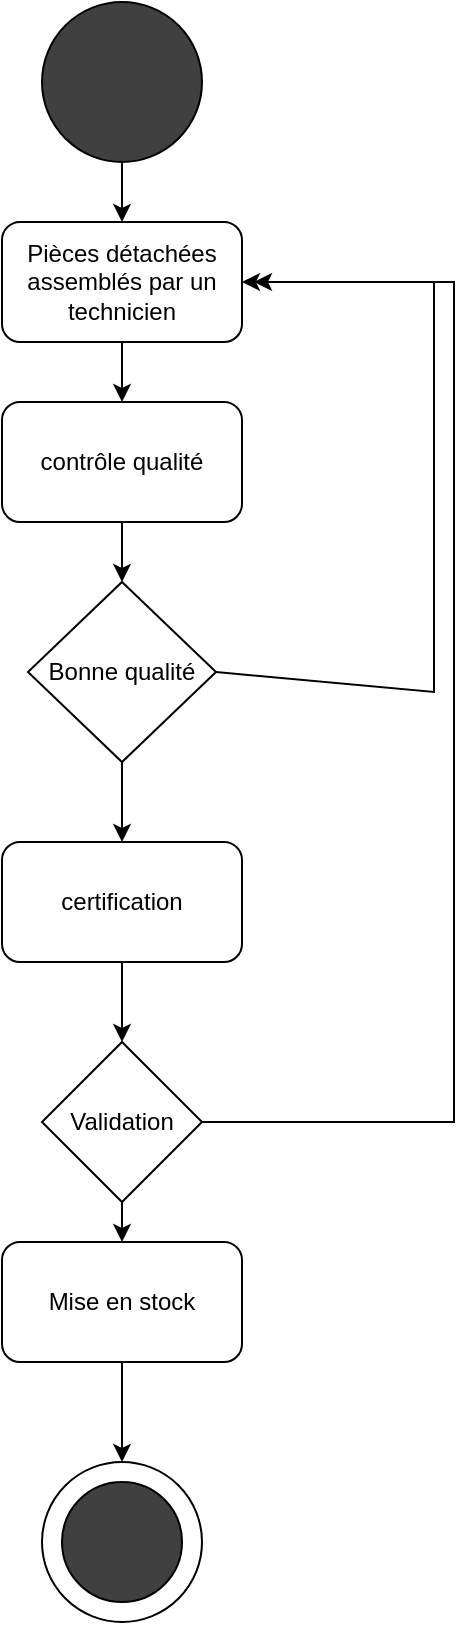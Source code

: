<mxfile version="17.4.0" type="github">
  <diagram id="6XC_W1PJ3fLef_XtjZwi" name="Page-1">
    <mxGraphModel dx="1422" dy="762" grid="1" gridSize="10" guides="1" tooltips="1" connect="1" arrows="1" fold="1" page="1" pageScale="1" pageWidth="827" pageHeight="1169" math="0" shadow="0">
      <root>
        <mxCell id="0" />
        <mxCell id="1" parent="0" />
        <mxCell id="XTb47GdCiur5tmvia0BV-3" style="edgeStyle=none;rounded=0;orthogonalLoop=1;jettySize=auto;html=1;exitX=0.5;exitY=1;exitDx=0;exitDy=0;entryX=0.5;entryY=0;entryDx=0;entryDy=0;" edge="1" parent="1" source="XTb47GdCiur5tmvia0BV-1" target="XTb47GdCiur5tmvia0BV-2">
          <mxGeometry relative="1" as="geometry" />
        </mxCell>
        <mxCell id="XTb47GdCiur5tmvia0BV-1" value="" style="ellipse;whiteSpace=wrap;html=1;aspect=fixed;fillColor=#404040;" vertex="1" parent="1">
          <mxGeometry x="374" y="20" width="80" height="80" as="geometry" />
        </mxCell>
        <mxCell id="XTb47GdCiur5tmvia0BV-5" style="edgeStyle=none;rounded=0;orthogonalLoop=1;jettySize=auto;html=1;entryX=0.5;entryY=0;entryDx=0;entryDy=0;" edge="1" parent="1" source="XTb47GdCiur5tmvia0BV-2" target="XTb47GdCiur5tmvia0BV-4">
          <mxGeometry relative="1" as="geometry" />
        </mxCell>
        <mxCell id="XTb47GdCiur5tmvia0BV-2" value="Pièces détachées assemblés par un technicien" style="rounded=1;whiteSpace=wrap;html=1;" vertex="1" parent="1">
          <mxGeometry x="354" y="130" width="120" height="60" as="geometry" />
        </mxCell>
        <mxCell id="XTb47GdCiur5tmvia0BV-7" style="edgeStyle=none;rounded=0;orthogonalLoop=1;jettySize=auto;html=1;exitX=0.5;exitY=1;exitDx=0;exitDy=0;entryX=0.5;entryY=0;entryDx=0;entryDy=0;" edge="1" parent="1" source="XTb47GdCiur5tmvia0BV-4" target="XTb47GdCiur5tmvia0BV-6">
          <mxGeometry relative="1" as="geometry" />
        </mxCell>
        <mxCell id="XTb47GdCiur5tmvia0BV-4" value="contrôle qualité" style="rounded=1;whiteSpace=wrap;html=1;" vertex="1" parent="1">
          <mxGeometry x="354" y="220" width="120" height="60" as="geometry" />
        </mxCell>
        <mxCell id="XTb47GdCiur5tmvia0BV-8" style="edgeStyle=none;rounded=0;orthogonalLoop=1;jettySize=auto;html=1;exitX=1;exitY=0.5;exitDx=0;exitDy=0;entryX=1;entryY=0.5;entryDx=0;entryDy=0;" edge="1" parent="1" source="XTb47GdCiur5tmvia0BV-6" target="XTb47GdCiur5tmvia0BV-2">
          <mxGeometry relative="1" as="geometry">
            <Array as="points">
              <mxPoint x="570" y="365" />
              <mxPoint x="570" y="160" />
            </Array>
          </mxGeometry>
        </mxCell>
        <mxCell id="XTb47GdCiur5tmvia0BV-11" style="edgeStyle=none;rounded=0;orthogonalLoop=1;jettySize=auto;html=1;entryX=0.5;entryY=0;entryDx=0;entryDy=0;" edge="1" parent="1" source="XTb47GdCiur5tmvia0BV-6" target="XTb47GdCiur5tmvia0BV-10">
          <mxGeometry relative="1" as="geometry" />
        </mxCell>
        <mxCell id="XTb47GdCiur5tmvia0BV-6" value="Bonne qualité" style="rhombus;whiteSpace=wrap;html=1;" vertex="1" parent="1">
          <mxGeometry x="367" y="310" width="94" height="90" as="geometry" />
        </mxCell>
        <mxCell id="XTb47GdCiur5tmvia0BV-14" style="edgeStyle=none;rounded=0;orthogonalLoop=1;jettySize=auto;html=1;exitX=0.5;exitY=1;exitDx=0;exitDy=0;" edge="1" parent="1" source="XTb47GdCiur5tmvia0BV-10" target="XTb47GdCiur5tmvia0BV-13">
          <mxGeometry relative="1" as="geometry" />
        </mxCell>
        <mxCell id="XTb47GdCiur5tmvia0BV-10" value="certification" style="rounded=1;whiteSpace=wrap;html=1;" vertex="1" parent="1">
          <mxGeometry x="354" y="440" width="120" height="60" as="geometry" />
        </mxCell>
        <mxCell id="XTb47GdCiur5tmvia0BV-15" style="edgeStyle=none;rounded=0;orthogonalLoop=1;jettySize=auto;html=1;" edge="1" parent="1" source="XTb47GdCiur5tmvia0BV-13">
          <mxGeometry relative="1" as="geometry">
            <mxPoint x="480" y="160" as="targetPoint" />
            <Array as="points">
              <mxPoint x="580" y="580" />
              <mxPoint x="580" y="160" />
            </Array>
          </mxGeometry>
        </mxCell>
        <mxCell id="XTb47GdCiur5tmvia0BV-17" style="edgeStyle=none;rounded=0;orthogonalLoop=1;jettySize=auto;html=1;exitX=0.5;exitY=1;exitDx=0;exitDy=0;entryX=0.5;entryY=0;entryDx=0;entryDy=0;" edge="1" parent="1" source="XTb47GdCiur5tmvia0BV-13" target="XTb47GdCiur5tmvia0BV-16">
          <mxGeometry relative="1" as="geometry" />
        </mxCell>
        <mxCell id="XTb47GdCiur5tmvia0BV-13" value="Validation" style="rhombus;whiteSpace=wrap;html=1;" vertex="1" parent="1">
          <mxGeometry x="374" y="540" width="80" height="80" as="geometry" />
        </mxCell>
        <mxCell id="XTb47GdCiur5tmvia0BV-19" style="edgeStyle=none;rounded=0;orthogonalLoop=1;jettySize=auto;html=1;exitX=0.5;exitY=1;exitDx=0;exitDy=0;" edge="1" parent="1" source="XTb47GdCiur5tmvia0BV-16" target="XTb47GdCiur5tmvia0BV-18">
          <mxGeometry relative="1" as="geometry" />
        </mxCell>
        <mxCell id="XTb47GdCiur5tmvia0BV-16" value="Mise en stock" style="rounded=1;whiteSpace=wrap;html=1;" vertex="1" parent="1">
          <mxGeometry x="354" y="640" width="120" height="60" as="geometry" />
        </mxCell>
        <mxCell id="XTb47GdCiur5tmvia0BV-18" value="" style="ellipse;whiteSpace=wrap;html=1;aspect=fixed;" vertex="1" parent="1">
          <mxGeometry x="374" y="750" width="80" height="80" as="geometry" />
        </mxCell>
        <mxCell id="XTb47GdCiur5tmvia0BV-20" value="" style="ellipse;whiteSpace=wrap;html=1;aspect=fixed;fillColor=#404040;" vertex="1" parent="1">
          <mxGeometry x="384" y="760" width="60" height="60" as="geometry" />
        </mxCell>
      </root>
    </mxGraphModel>
  </diagram>
</mxfile>

